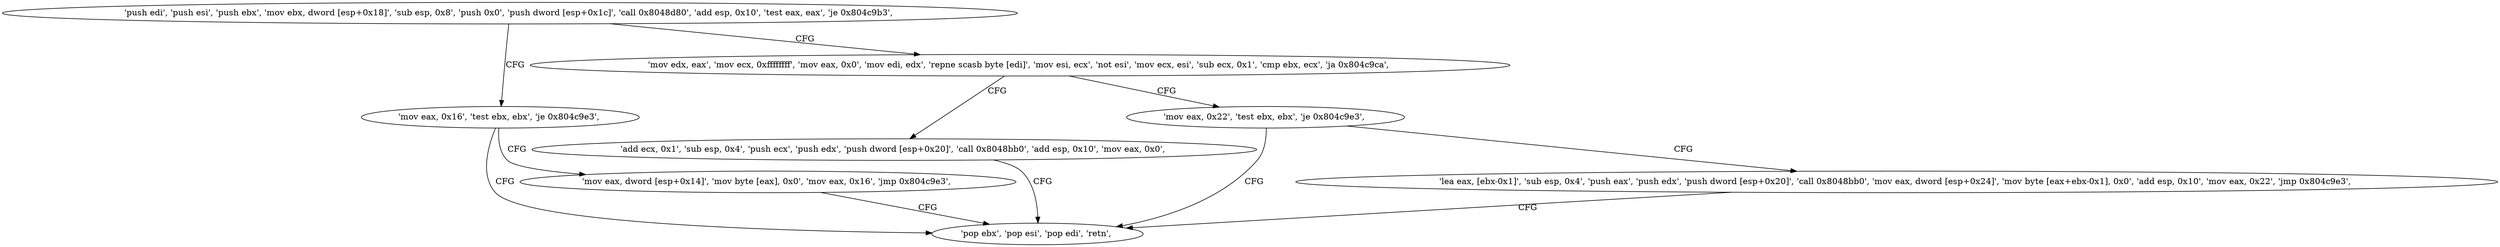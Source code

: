 digraph "func" {
"134531405" [label = "'push edi', 'push esi', 'push ebx', 'mov ebx, dword [esp+0x18]', 'sub esp, 0x8', 'push 0x0', 'push dword [esp+0x1c]', 'call 0x8048d80', 'add esp, 0x10', 'test eax, eax', 'je 0x804c9b3', " ]
"134531507" [label = "'mov eax, 0x16', 'test ebx, ebx', 'je 0x804c9e3', " ]
"134531433" [label = "'mov edx, eax', 'mov ecx, 0xffffffff', 'mov eax, 0x0', 'mov edi, edx', 'repne scasb byte [edi]', 'mov esi, ecx', 'not esi', 'mov ecx, esi', 'sub ecx, 0x1', 'cmp ebx, ecx', 'ja 0x804c9ca', " ]
"134531555" [label = "'pop ebx', 'pop esi', 'pop edi', 'retn', " ]
"134531516" [label = "'mov eax, dword [esp+0x14]', 'mov byte [eax], 0x0', 'mov eax, 0x16', 'jmp 0x804c9e3', " ]
"134531530" [label = "'add ecx, 0x1', 'sub esp, 0x4', 'push ecx', 'push edx', 'push dword [esp+0x20]', 'call 0x8048bb0', 'add esp, 0x10', 'mov eax, 0x0', " ]
"134531462" [label = "'mov eax, 0x22', 'test ebx, ebx', 'je 0x804c9e3', " ]
"134531471" [label = "'lea eax, [ebx-0x1]', 'sub esp, 0x4', 'push eax', 'push edx', 'push dword [esp+0x20]', 'call 0x8048bb0', 'mov eax, dword [esp+0x24]', 'mov byte [eax+ebx-0x1], 0x0', 'add esp, 0x10', 'mov eax, 0x22', 'jmp 0x804c9e3', " ]
"134531405" -> "134531507" [ label = "CFG" ]
"134531405" -> "134531433" [ label = "CFG" ]
"134531507" -> "134531555" [ label = "CFG" ]
"134531507" -> "134531516" [ label = "CFG" ]
"134531433" -> "134531530" [ label = "CFG" ]
"134531433" -> "134531462" [ label = "CFG" ]
"134531516" -> "134531555" [ label = "CFG" ]
"134531530" -> "134531555" [ label = "CFG" ]
"134531462" -> "134531555" [ label = "CFG" ]
"134531462" -> "134531471" [ label = "CFG" ]
"134531471" -> "134531555" [ label = "CFG" ]
}
